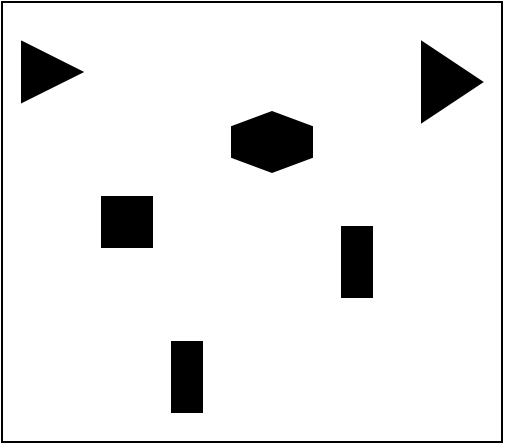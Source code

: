 <mxfile version="12.8.8" type="device"><diagram id="gZHaXraySE-Ac8VHTQlD" name="Page-1"><mxGraphModel dx="494" dy="261" grid="1" gridSize="10" guides="1" tooltips="1" connect="1" arrows="1" fold="1" page="1" pageScale="1" pageWidth="850" pageHeight="1100" math="0" shadow="0"><root><mxCell id="0"/><mxCell id="1" parent="0"/><mxCell id="Y4LRgEzPBfSGT7R2ETwh-1" value="" style="rounded=0;whiteSpace=wrap;html=1;strokeWidth=1;strokeColor=#000000;" parent="1" vertex="1"><mxGeometry x="40" y="320" width="250" height="220" as="geometry"/></mxCell><mxCell id="Y4LRgEzPBfSGT7R2ETwh-2" value="" style="whiteSpace=wrap;html=1;aspect=fixed;fillColor=#000000;" parent="1" vertex="1"><mxGeometry x="90" y="417.5" width="25" height="25" as="geometry"/></mxCell><mxCell id="Y4LRgEzPBfSGT7R2ETwh-3" value="" style="triangle;whiteSpace=wrap;html=1;fillColor=#000000;" parent="1" vertex="1"><mxGeometry x="50" y="340" width="30" height="30" as="geometry"/></mxCell><mxCell id="Qg68kBjlu_-Fq87opHFO-1" value="" style="shape=hexagon;perimeter=hexagonPerimeter2;whiteSpace=wrap;html=1;fillColor=#000000;rotation=90;" vertex="1" parent="1"><mxGeometry x="160" y="370" width="30" height="40" as="geometry"/></mxCell><mxCell id="Qg68kBjlu_-Fq87opHFO-2" value="" style="rounded=0;whiteSpace=wrap;html=1;fillColor=#000000;rotation=90;" vertex="1" parent="1"><mxGeometry x="200" y="442.5" width="35" height="15" as="geometry"/></mxCell><mxCell id="Qg68kBjlu_-Fq87opHFO-3" value="" style="triangle;whiteSpace=wrap;html=1;fillColor=#000000;" vertex="1" parent="1"><mxGeometry x="250" y="340" width="30" height="40" as="geometry"/></mxCell><mxCell id="Qg68kBjlu_-Fq87opHFO-5" value="" style="rounded=0;whiteSpace=wrap;html=1;fillColor=#000000;rotation=90;" vertex="1" parent="1"><mxGeometry x="115" y="500" width="35" height="15" as="geometry"/></mxCell></root></mxGraphModel></diagram></mxfile>
